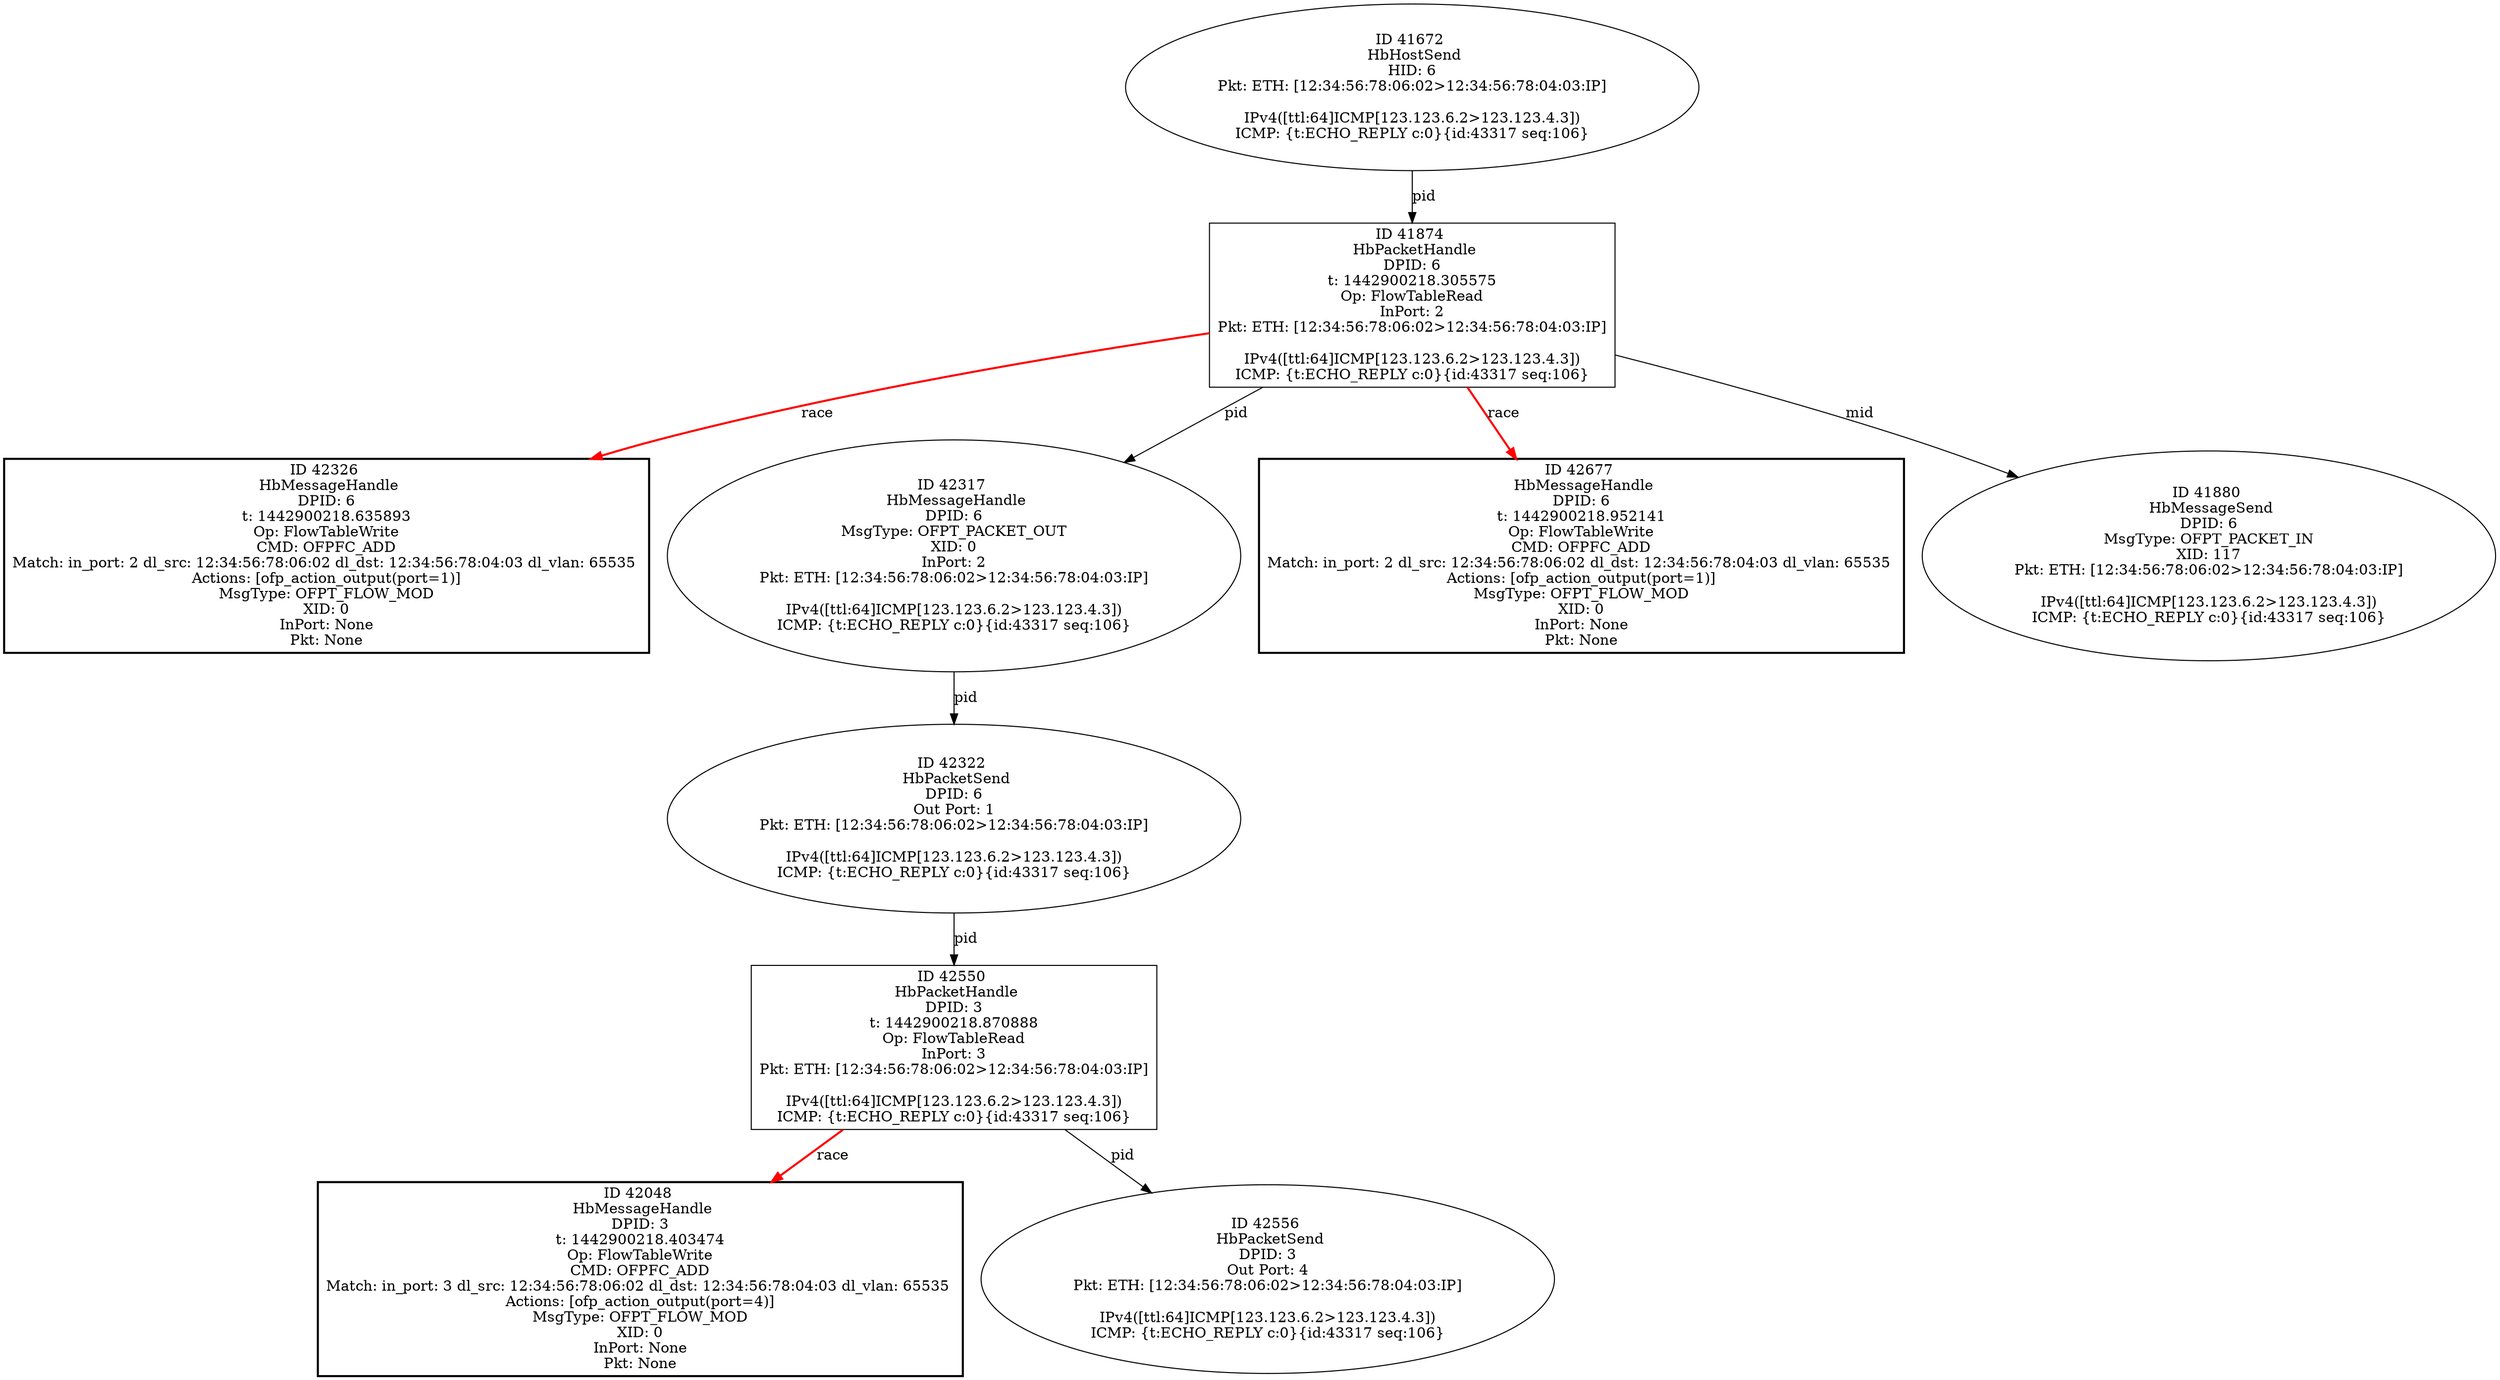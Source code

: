 strict digraph G {
42048 [shape=box, style=bold, event=<hb_events.HbMessageHandle object at 0x110bd6490>, label="ID 42048 
 HbMessageHandle
DPID: 3
t: 1442900218.403474
Op: FlowTableWrite
CMD: OFPFC_ADD
Match: in_port: 3 dl_src: 12:34:56:78:06:02 dl_dst: 12:34:56:78:04:03 dl_vlan: 65535 
Actions: [ofp_action_output(port=4)]
MsgType: OFPT_FLOW_MOD
XID: 0
InPort: None
Pkt: None"];
42326 [shape=box, style=bold, event=<hb_events.HbMessageHandle object at 0x110cc6690>, label="ID 42326 
 HbMessageHandle
DPID: 6
t: 1442900218.635893
Op: FlowTableWrite
CMD: OFPFC_ADD
Match: in_port: 2 dl_src: 12:34:56:78:06:02 dl_dst: 12:34:56:78:04:03 dl_vlan: 65535 
Actions: [ofp_action_output(port=1)]
MsgType: OFPT_FLOW_MOD
XID: 0
InPort: None
Pkt: None"];
41672 [shape=oval, event=<hb_events.HbHostSend object at 0x110ae39d0>, label="ID 41672 
 HbHostSend
HID: 6
Pkt: ETH: [12:34:56:78:06:02>12:34:56:78:04:03:IP]

IPv4([ttl:64]ICMP[123.123.6.2>123.123.4.3])
ICMP: {t:ECHO_REPLY c:0}{id:43317 seq:106}"];
42317 [shape=oval, event=<hb_events.HbMessageHandle object at 0x110cb88d0>, label="ID 42317 
 HbMessageHandle
DPID: 6
MsgType: OFPT_PACKET_OUT
XID: 0
InPort: 2
Pkt: ETH: [12:34:56:78:06:02>12:34:56:78:04:03:IP]

IPv4([ttl:64]ICMP[123.123.6.2>123.123.4.3])
ICMP: {t:ECHO_REPLY c:0}{id:43317 seq:106}"];
42322 [shape=oval, event=<hb_events.HbPacketSend object at 0x110cb8710>, label="ID 42322 
 HbPacketSend
DPID: 6
Out Port: 1
Pkt: ETH: [12:34:56:78:06:02>12:34:56:78:04:03:IP]

IPv4([ttl:64]ICMP[123.123.6.2>123.123.4.3])
ICMP: {t:ECHO_REPLY c:0}{id:43317 seq:106}"];
42677 [shape=box, style=bold, event=<hb_events.HbMessageHandle object at 0x110df4690>, label="ID 42677 
 HbMessageHandle
DPID: 6
t: 1442900218.952141
Op: FlowTableWrite
CMD: OFPFC_ADD
Match: in_port: 2 dl_src: 12:34:56:78:06:02 dl_dst: 12:34:56:78:04:03 dl_vlan: 65535 
Actions: [ofp_action_output(port=1)]
MsgType: OFPT_FLOW_MOD
XID: 0
InPort: None
Pkt: None"];
42550 [shape=box, event=<hb_events.HbPacketHandle object at 0x110d89fd0>, label="ID 42550 
 HbPacketHandle
DPID: 3
t: 1442900218.870888
Op: FlowTableRead
InPort: 3
Pkt: ETH: [12:34:56:78:06:02>12:34:56:78:04:03:IP]

IPv4([ttl:64]ICMP[123.123.6.2>123.123.4.3])
ICMP: {t:ECHO_REPLY c:0}{id:43317 seq:106}"];
41880 [shape=oval, event=<hb_events.HbMessageSend object at 0x110b336d0>, label="ID 41880 
 HbMessageSend
DPID: 6
MsgType: OFPT_PACKET_IN
XID: 117
Pkt: ETH: [12:34:56:78:06:02>12:34:56:78:04:03:IP]

IPv4([ttl:64]ICMP[123.123.6.2>123.123.4.3])
ICMP: {t:ECHO_REPLY c:0}{id:43317 seq:106}"];
42556 [shape=oval, event=<hb_events.HbPacketSend object at 0x110d4a250>, label="ID 42556 
 HbPacketSend
DPID: 3
Out Port: 4
Pkt: ETH: [12:34:56:78:06:02>12:34:56:78:04:03:IP]

IPv4([ttl:64]ICMP[123.123.6.2>123.123.4.3])
ICMP: {t:ECHO_REPLY c:0}{id:43317 seq:106}"];
41874 [shape=box, event=<hb_events.HbPacketHandle object at 0x110b33890>, label="ID 41874 
 HbPacketHandle
DPID: 6
t: 1442900218.305575
Op: FlowTableRead
InPort: 2
Pkt: ETH: [12:34:56:78:06:02>12:34:56:78:04:03:IP]

IPv4([ttl:64]ICMP[123.123.6.2>123.123.4.3])
ICMP: {t:ECHO_REPLY c:0}{id:43317 seq:106}"];
41672 -> 41874  [rel=pid, label=pid];
42317 -> 42322  [rel=pid, label=pid];
42322 -> 42550  [rel=pid, label=pid];
42550 -> 42048  [harmful=True, color=red, style=bold, rel=race, label=race];
42550 -> 42556  [rel=pid, label=pid];
41874 -> 41880  [rel=mid, label=mid];
41874 -> 42317  [rel=pid, label=pid];
41874 -> 42326  [harmful=True, color=red, style=bold, rel=race, label=race];
41874 -> 42677  [harmful=True, color=red, style=bold, rel=race, label=race];
}
